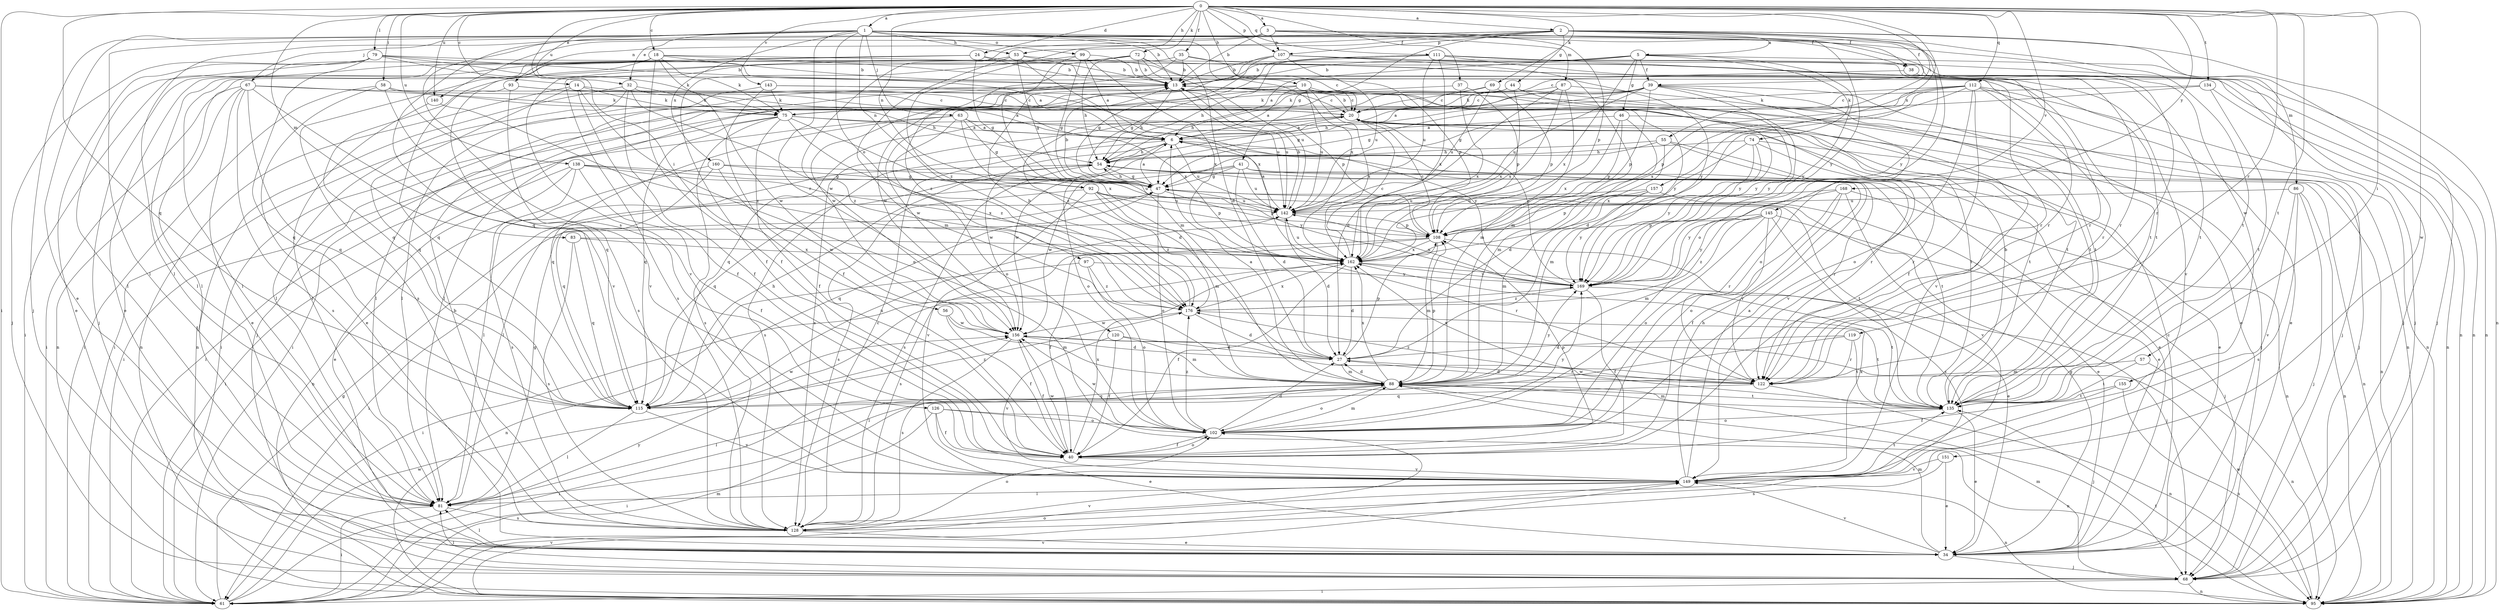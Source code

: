 strict digraph  {
0;
1;
2;
3;
5;
6;
10;
13;
14;
18;
20;
24;
27;
32;
34;
35;
37;
38;
39;
40;
41;
44;
46;
47;
53;
54;
55;
56;
57;
58;
61;
63;
67;
68;
69;
72;
74;
75;
79;
81;
83;
86;
87;
88;
92;
93;
95;
97;
99;
102;
107;
108;
111;
112;
115;
119;
120;
122;
126;
128;
134;
135;
138;
140;
142;
143;
145;
149;
151;
155;
156;
157;
160;
162;
168;
169;
176;
0 -> 1  [label=a];
0 -> 2  [label=a];
0 -> 3  [label=a];
0 -> 10  [label=b];
0 -> 14  [label=c];
0 -> 18  [label=c];
0 -> 24  [label=d];
0 -> 32  [label=e];
0 -> 35  [label=f];
0 -> 37  [label=f];
0 -> 53  [label=h];
0 -> 55  [label=i];
0 -> 56  [label=i];
0 -> 57  [label=i];
0 -> 58  [label=i];
0 -> 61  [label=i];
0 -> 69  [label=k];
0 -> 72  [label=k];
0 -> 79  [label=l];
0 -> 83  [label=m];
0 -> 92  [label=n];
0 -> 107  [label=p];
0 -> 111  [label=q];
0 -> 112  [label=q];
0 -> 115  [label=q];
0 -> 119  [label=r];
0 -> 134  [label=t];
0 -> 135  [label=t];
0 -> 138  [label=u];
0 -> 140  [label=u];
0 -> 143  [label=v];
0 -> 145  [label=v];
0 -> 151  [label=w];
0 -> 157  [label=x];
0 -> 168  [label=y];
1 -> 13  [label=b];
1 -> 27  [label=d];
1 -> 32  [label=e];
1 -> 34  [label=e];
1 -> 38  [label=f];
1 -> 53  [label=h];
1 -> 63  [label=j];
1 -> 67  [label=j];
1 -> 68  [label=j];
1 -> 81  [label=l];
1 -> 92  [label=n];
1 -> 97  [label=o];
1 -> 99  [label=o];
1 -> 120  [label=r];
1 -> 122  [label=r];
1 -> 126  [label=s];
1 -> 155  [label=w];
1 -> 160  [label=x];
1 -> 162  [label=x];
2 -> 5  [label=a];
2 -> 38  [label=f];
2 -> 39  [label=f];
2 -> 41  [label=g];
2 -> 44  [label=g];
2 -> 81  [label=l];
2 -> 86  [label=m];
2 -> 93  [label=n];
2 -> 95  [label=n];
2 -> 107  [label=p];
2 -> 135  [label=t];
2 -> 140  [label=u];
2 -> 169  [label=y];
2 -> 176  [label=z];
3 -> 13  [label=b];
3 -> 87  [label=m];
3 -> 102  [label=o];
3 -> 107  [label=p];
3 -> 108  [label=p];
3 -> 115  [label=q];
3 -> 156  [label=w];
3 -> 169  [label=y];
5 -> 6  [label=a];
5 -> 13  [label=b];
5 -> 39  [label=f];
5 -> 46  [label=g];
5 -> 68  [label=j];
5 -> 74  [label=k];
5 -> 128  [label=s];
5 -> 162  [label=x];
5 -> 169  [label=y];
6 -> 54  [label=h];
6 -> 102  [label=o];
6 -> 122  [label=r];
6 -> 128  [label=s];
6 -> 142  [label=u];
6 -> 156  [label=w];
10 -> 6  [label=a];
10 -> 20  [label=c];
10 -> 61  [label=i];
10 -> 81  [label=l];
10 -> 102  [label=o];
10 -> 142  [label=u];
10 -> 156  [label=w];
10 -> 162  [label=x];
10 -> 169  [label=y];
13 -> 20  [label=c];
13 -> 54  [label=h];
13 -> 61  [label=i];
13 -> 68  [label=j];
13 -> 81  [label=l];
13 -> 95  [label=n];
13 -> 108  [label=p];
13 -> 142  [label=u];
14 -> 20  [label=c];
14 -> 40  [label=f];
14 -> 75  [label=k];
14 -> 95  [label=n];
14 -> 102  [label=o];
14 -> 115  [label=q];
18 -> 13  [label=b];
18 -> 40  [label=f];
18 -> 61  [label=i];
18 -> 68  [label=j];
18 -> 75  [label=k];
18 -> 115  [label=q];
18 -> 122  [label=r];
18 -> 135  [label=t];
18 -> 156  [label=w];
20 -> 6  [label=a];
20 -> 13  [label=b];
20 -> 68  [label=j];
20 -> 115  [label=q];
20 -> 128  [label=s];
20 -> 135  [label=t];
20 -> 149  [label=v];
24 -> 13  [label=b];
24 -> 34  [label=e];
24 -> 47  [label=g];
24 -> 81  [label=l];
24 -> 122  [label=r];
27 -> 88  [label=m];
27 -> 108  [label=p];
27 -> 122  [label=r];
32 -> 40  [label=f];
32 -> 54  [label=h];
32 -> 75  [label=k];
32 -> 81  [label=l];
32 -> 95  [label=n];
32 -> 176  [label=z];
34 -> 20  [label=c];
34 -> 47  [label=g];
34 -> 68  [label=j];
34 -> 81  [label=l];
34 -> 88  [label=m];
34 -> 149  [label=v];
35 -> 13  [label=b];
35 -> 88  [label=m];
35 -> 95  [label=n];
35 -> 108  [label=p];
35 -> 115  [label=q];
37 -> 75  [label=k];
37 -> 108  [label=p];
37 -> 162  [label=x];
38 -> 20  [label=c];
38 -> 122  [label=r];
39 -> 6  [label=a];
39 -> 34  [label=e];
39 -> 47  [label=g];
39 -> 61  [label=i];
39 -> 75  [label=k];
39 -> 108  [label=p];
39 -> 135  [label=t];
39 -> 142  [label=u];
39 -> 149  [label=v];
39 -> 169  [label=y];
40 -> 102  [label=o];
40 -> 108  [label=p];
40 -> 149  [label=v];
40 -> 156  [label=w];
40 -> 162  [label=x];
41 -> 27  [label=d];
41 -> 34  [label=e];
41 -> 47  [label=g];
41 -> 81  [label=l];
41 -> 95  [label=n];
41 -> 142  [label=u];
41 -> 156  [label=w];
44 -> 75  [label=k];
44 -> 135  [label=t];
44 -> 162  [label=x];
44 -> 169  [label=y];
44 -> 176  [label=z];
46 -> 6  [label=a];
46 -> 68  [label=j];
46 -> 88  [label=m];
46 -> 108  [label=p];
46 -> 162  [label=x];
47 -> 6  [label=a];
47 -> 13  [label=b];
47 -> 54  [label=h];
47 -> 102  [label=o];
47 -> 108  [label=p];
47 -> 115  [label=q];
47 -> 135  [label=t];
47 -> 142  [label=u];
53 -> 13  [label=b];
53 -> 47  [label=g];
53 -> 81  [label=l];
53 -> 88  [label=m];
53 -> 95  [label=n];
53 -> 128  [label=s];
53 -> 162  [label=x];
54 -> 47  [label=g];
54 -> 81  [label=l];
54 -> 115  [label=q];
54 -> 122  [label=r];
54 -> 128  [label=s];
54 -> 135  [label=t];
55 -> 27  [label=d];
55 -> 34  [label=e];
55 -> 54  [label=h];
55 -> 122  [label=r];
55 -> 156  [label=w];
56 -> 40  [label=f];
56 -> 88  [label=m];
56 -> 156  [label=w];
57 -> 88  [label=m];
57 -> 95  [label=n];
57 -> 135  [label=t];
58 -> 34  [label=e];
58 -> 61  [label=i];
58 -> 75  [label=k];
58 -> 149  [label=v];
58 -> 162  [label=x];
61 -> 47  [label=g];
61 -> 88  [label=m];
61 -> 102  [label=o];
61 -> 149  [label=v];
61 -> 156  [label=w];
61 -> 169  [label=y];
63 -> 6  [label=a];
63 -> 47  [label=g];
63 -> 61  [label=i];
63 -> 102  [label=o];
63 -> 115  [label=q];
63 -> 135  [label=t];
63 -> 162  [label=x];
67 -> 6  [label=a];
67 -> 20  [label=c];
67 -> 34  [label=e];
67 -> 61  [label=i];
67 -> 95  [label=n];
67 -> 115  [label=q];
67 -> 128  [label=s];
67 -> 149  [label=v];
68 -> 61  [label=i];
68 -> 81  [label=l];
68 -> 88  [label=m];
68 -> 95  [label=n];
69 -> 20  [label=c];
69 -> 54  [label=h];
69 -> 108  [label=p];
69 -> 142  [label=u];
72 -> 13  [label=b];
72 -> 20  [label=c];
72 -> 54  [label=h];
72 -> 81  [label=l];
72 -> 135  [label=t];
72 -> 142  [label=u];
72 -> 149  [label=v];
72 -> 156  [label=w];
74 -> 34  [label=e];
74 -> 54  [label=h];
74 -> 88  [label=m];
74 -> 95  [label=n];
74 -> 162  [label=x];
74 -> 169  [label=y];
75 -> 6  [label=a];
75 -> 27  [label=d];
75 -> 40  [label=f];
75 -> 61  [label=i];
75 -> 115  [label=q];
75 -> 128  [label=s];
75 -> 169  [label=y];
75 -> 176  [label=z];
79 -> 6  [label=a];
79 -> 13  [label=b];
79 -> 34  [label=e];
79 -> 68  [label=j];
79 -> 75  [label=k];
79 -> 81  [label=l];
79 -> 115  [label=q];
79 -> 169  [label=y];
81 -> 47  [label=g];
81 -> 61  [label=i];
81 -> 128  [label=s];
83 -> 115  [label=q];
83 -> 122  [label=r];
83 -> 128  [label=s];
83 -> 162  [label=x];
86 -> 68  [label=j];
86 -> 95  [label=n];
86 -> 128  [label=s];
86 -> 142  [label=u];
86 -> 149  [label=v];
87 -> 20  [label=c];
87 -> 27  [label=d];
87 -> 54  [label=h];
87 -> 68  [label=j];
87 -> 88  [label=m];
87 -> 162  [label=x];
88 -> 6  [label=a];
88 -> 27  [label=d];
88 -> 61  [label=i];
88 -> 68  [label=j];
88 -> 81  [label=l];
88 -> 102  [label=o];
88 -> 108  [label=p];
88 -> 115  [label=q];
88 -> 135  [label=t];
88 -> 162  [label=x];
88 -> 169  [label=y];
92 -> 88  [label=m];
92 -> 108  [label=p];
92 -> 122  [label=r];
92 -> 128  [label=s];
92 -> 142  [label=u];
92 -> 149  [label=v];
92 -> 176  [label=z];
93 -> 20  [label=c];
93 -> 115  [label=q];
93 -> 128  [label=s];
93 -> 169  [label=y];
95 -> 135  [label=t];
95 -> 149  [label=v];
95 -> 156  [label=w];
97 -> 95  [label=n];
97 -> 102  [label=o];
97 -> 169  [label=y];
97 -> 176  [label=z];
99 -> 6  [label=a];
99 -> 13  [label=b];
99 -> 40  [label=f];
99 -> 47  [label=g];
99 -> 162  [label=x];
99 -> 176  [label=z];
102 -> 27  [label=d];
102 -> 40  [label=f];
102 -> 88  [label=m];
102 -> 156  [label=w];
102 -> 169  [label=y];
102 -> 176  [label=z];
107 -> 13  [label=b];
107 -> 47  [label=g];
107 -> 68  [label=j];
107 -> 88  [label=m];
107 -> 95  [label=n];
107 -> 142  [label=u];
107 -> 156  [label=w];
108 -> 20  [label=c];
108 -> 34  [label=e];
108 -> 40  [label=f];
108 -> 88  [label=m];
108 -> 128  [label=s];
108 -> 162  [label=x];
111 -> 13  [label=b];
111 -> 47  [label=g];
111 -> 54  [label=h];
111 -> 68  [label=j];
111 -> 122  [label=r];
111 -> 135  [label=t];
111 -> 142  [label=u];
111 -> 149  [label=v];
111 -> 162  [label=x];
112 -> 27  [label=d];
112 -> 34  [label=e];
112 -> 40  [label=f];
112 -> 47  [label=g];
112 -> 75  [label=k];
112 -> 95  [label=n];
112 -> 102  [label=o];
112 -> 108  [label=p];
112 -> 122  [label=r];
112 -> 162  [label=x];
115 -> 54  [label=h];
115 -> 81  [label=l];
115 -> 142  [label=u];
115 -> 149  [label=v];
115 -> 156  [label=w];
115 -> 176  [label=z];
119 -> 27  [label=d];
119 -> 81  [label=l];
119 -> 122  [label=r];
119 -> 135  [label=t];
120 -> 27  [label=d];
120 -> 40  [label=f];
120 -> 88  [label=m];
120 -> 149  [label=v];
122 -> 27  [label=d];
122 -> 95  [label=n];
122 -> 115  [label=q];
122 -> 162  [label=x];
122 -> 176  [label=z];
126 -> 34  [label=e];
126 -> 40  [label=f];
126 -> 61  [label=i];
126 -> 95  [label=n];
126 -> 102  [label=o];
128 -> 13  [label=b];
128 -> 20  [label=c];
128 -> 34  [label=e];
128 -> 102  [label=o];
128 -> 149  [label=v];
134 -> 20  [label=c];
134 -> 47  [label=g];
134 -> 95  [label=n];
134 -> 135  [label=t];
135 -> 13  [label=b];
135 -> 34  [label=e];
135 -> 88  [label=m];
135 -> 102  [label=o];
135 -> 156  [label=w];
138 -> 34  [label=e];
138 -> 40  [label=f];
138 -> 47  [label=g];
138 -> 61  [label=i];
138 -> 128  [label=s];
138 -> 142  [label=u];
138 -> 162  [label=x];
140 -> 81  [label=l];
140 -> 176  [label=z];
142 -> 6  [label=a];
142 -> 13  [label=b];
142 -> 27  [label=d];
142 -> 61  [label=i];
142 -> 108  [label=p];
143 -> 40  [label=f];
143 -> 75  [label=k];
143 -> 81  [label=l];
143 -> 135  [label=t];
143 -> 142  [label=u];
145 -> 68  [label=j];
145 -> 88  [label=m];
145 -> 102  [label=o];
145 -> 108  [label=p];
145 -> 122  [label=r];
145 -> 128  [label=s];
145 -> 169  [label=y];
145 -> 176  [label=z];
149 -> 6  [label=a];
149 -> 54  [label=h];
149 -> 81  [label=l];
149 -> 95  [label=n];
149 -> 135  [label=t];
149 -> 162  [label=x];
151 -> 34  [label=e];
151 -> 128  [label=s];
151 -> 149  [label=v];
155 -> 40  [label=f];
155 -> 95  [label=n];
155 -> 135  [label=t];
156 -> 27  [label=d];
156 -> 40  [label=f];
156 -> 128  [label=s];
157 -> 34  [label=e];
157 -> 88  [label=m];
157 -> 108  [label=p];
157 -> 142  [label=u];
157 -> 169  [label=y];
160 -> 47  [label=g];
160 -> 95  [label=n];
160 -> 115  [label=q];
160 -> 156  [label=w];
160 -> 169  [label=y];
162 -> 20  [label=c];
162 -> 27  [label=d];
162 -> 40  [label=f];
162 -> 61  [label=i];
162 -> 68  [label=j];
162 -> 142  [label=u];
162 -> 169  [label=y];
168 -> 40  [label=f];
168 -> 95  [label=n];
168 -> 102  [label=o];
168 -> 142  [label=u];
168 -> 149  [label=v];
168 -> 169  [label=y];
169 -> 20  [label=c];
169 -> 40  [label=f];
169 -> 135  [label=t];
169 -> 142  [label=u];
169 -> 176  [label=z];
176 -> 13  [label=b];
176 -> 27  [label=d];
176 -> 135  [label=t];
176 -> 156  [label=w];
176 -> 162  [label=x];
}
